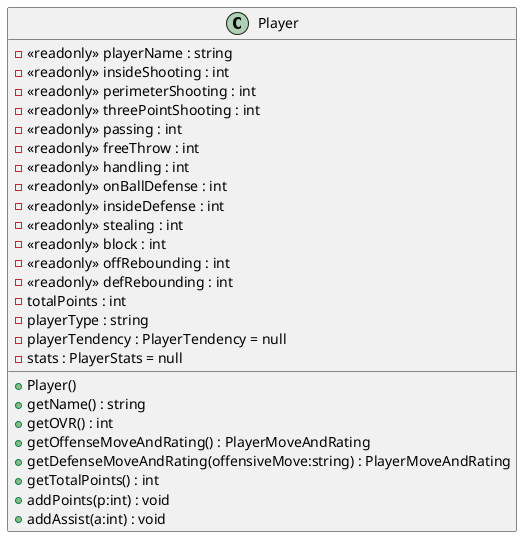 @startuml Player
class Player {
    - <<readonly>> playerName : string
    - <<readonly>> insideShooting : int
    - <<readonly>> perimeterShooting : int
    - <<readonly>> threePointShooting : int
    - <<readonly>> passing : int
    - <<readonly>> freeThrow : int
    - <<readonly>> handling : int
    - <<readonly>> onBallDefense : int
    - <<readonly>> insideDefense : int
    - <<readonly>> stealing : int
    - <<readonly>> block : int
    - <<readonly>> offRebounding : int
    - <<readonly>> defRebounding : int
    - totalPoints : int
    - playerType : string
    - playerTendency : PlayerTendency = null
    - stats : PlayerStats = null
    + Player()
    + getName() : string
    + getOVR() : int
    + getOffenseMoveAndRating() : PlayerMoveAndRating
    + getDefenseMoveAndRating(offensiveMove:string) : PlayerMoveAndRating
    + getTotalPoints() : int
    + addPoints(p:int) : void
    + addAssist(a:int) : void
}
@enduml
